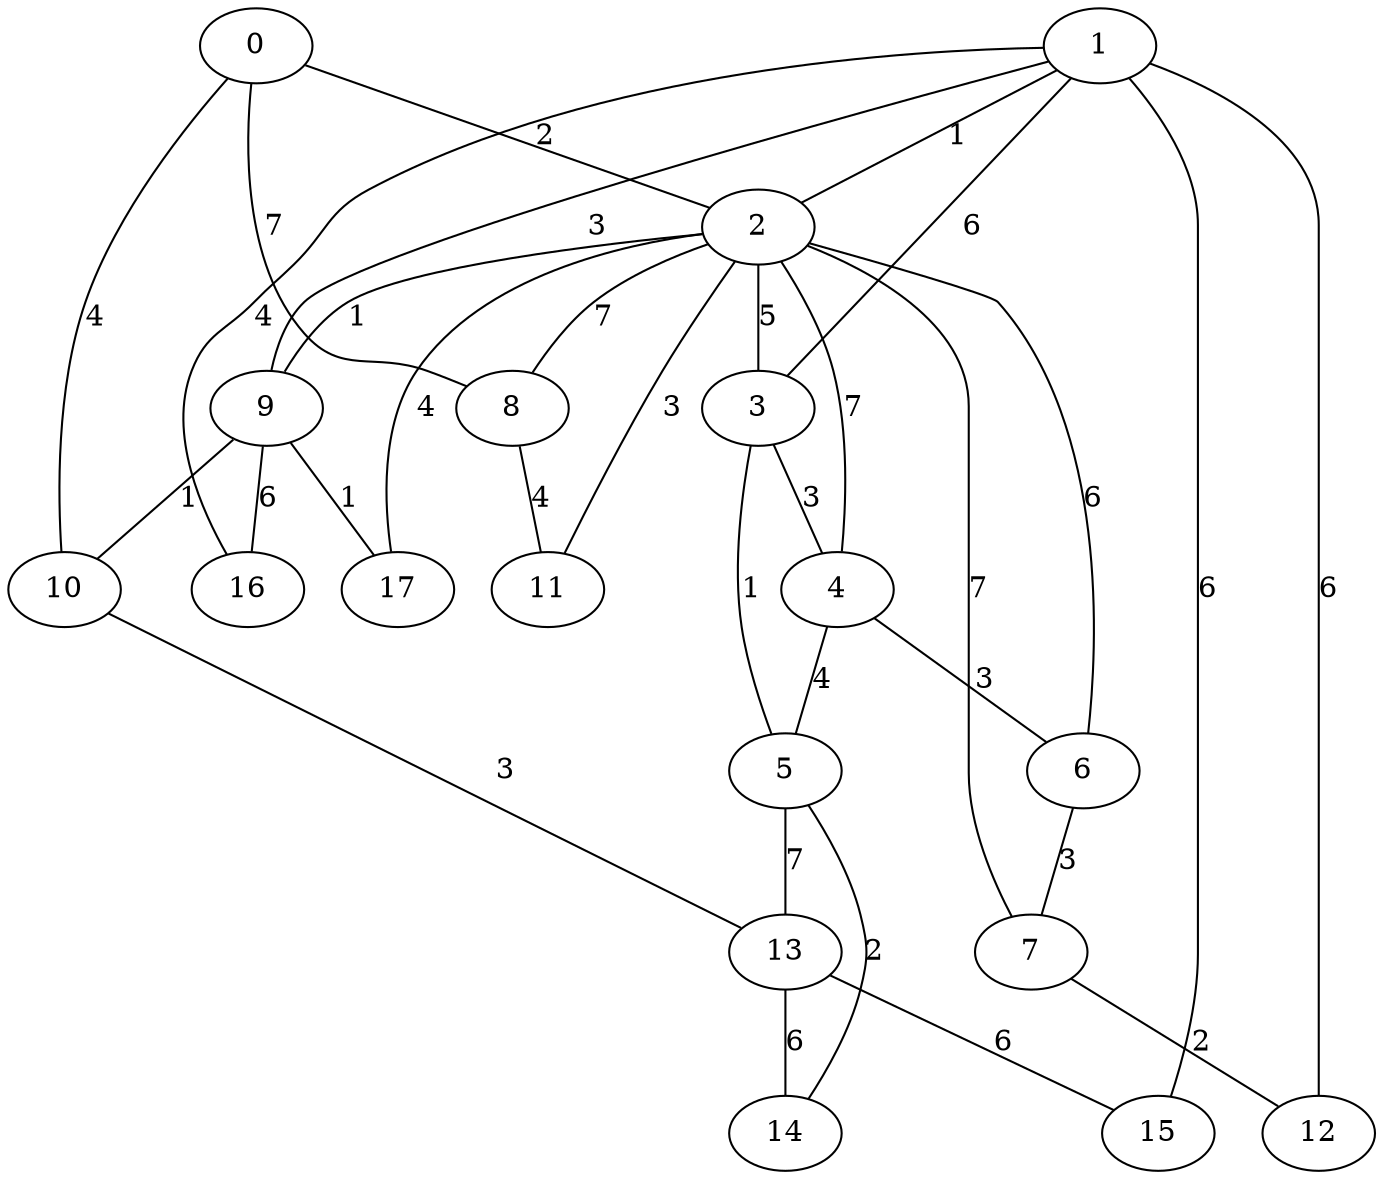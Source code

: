 graph g {
  0 [ base = 1, habit = 4, size = 462, x = 6, y = 8 ]
  1 [ habit = 8, size = 59, x = 6, y = 7 ]
  2 [ habit = 9, size = 470, x = 7, y = 5 ]
  3 [ habit = 6, size = 390, x = 5, y = 3 ]
  4 [ habit = 8, size = 394, x = 6, y = 1 ]
  5 [ habit = 3, size = 170, x = 3, y = 2 ]
  6 [ habit = 6, size = 423, x = 8, y = 2 ]
  7 [ habit = 3, size = 282, x = 10, y = 3 ]
  8 [ habit = 3, size = 349, x = 9, y = 9 ]
  9 [ habit = 6, size = 226, x = 5, y = 7 ]
  10 [ habit = 1, size = 496, x = 3, y = 7 ]
  11 [ habit = 5, size = 290, x = 9, y = 6 ]
  12 [ base = 2, habit = 10, size = 230, x = 10, y = 5 ]
  13 [ habit = 9, size = 223, x = 1, y = 5 ]
  14 [ habit = 3, size = 189, x = 1, y = 2 ]
  15 [ habit = 2, size = 72, x = 2, y = 8 ]
  16 [ habit = 3, size = 198, x = 6, y = 10 ]
  17 [ habit = 1, size = 467, x = 5, y = 5 ]

  0 -- 8 [ label = 7, weight = 7 ]
  0 -- 2 [ label = 2, weight = 2 ]
  0 -- 10 [ label = 4, weight = 4 ]
  1 -- 16 [ label = 4, weight = 4 ]
  1 -- 9 [ label = 3, weight = 3 ]
  1 -- 3 [ label = 6, weight = 6 ]
  1 -- 2 [ label = 1, weight = 1 ]
  1 -- 12 [ label = 6, weight = 6 ]
  1 -- 15 [ label = 6, weight = 6 ]
  2 -- 6 [ label = 6, weight = 6 ]
  2 -- 7 [ label = 7, weight = 7 ]
  2 -- 17 [ label = 4, weight = 4 ]
  2 -- 8 [ label = 7, weight = 7 ]
  2 -- 9 [ label = 1, weight = 1 ]
  2 -- 11 [ label = 3, weight = 3 ]
  2 -- 3 [ label = 5, weight = 5 ]
  2 -- 4 [ label = 7, weight = 7 ]
  3 -- 4 [ label = 3, weight = 3 ]
  3 -- 5 [ label = 1, weight = 1 ]
  4 -- 6 [ label = 3, weight = 3 ]
  4 -- 5 [ label = 4, weight = 4 ]
  5 -- 14 [ label = 2, weight = 2 ]
  5 -- 13 [ label = 7, weight = 7 ]
  6 -- 7 [ label = 3, weight = 3 ]
  7 -- 12 [ label = 2, weight = 2 ]
  8 -- 11 [ label = 4, weight = 4 ]
  9 -- 16 [ label = 6, weight = 6 ]
  9 -- 17 [ label = 1, weight = 1 ]
  9 -- 10 [ label = 1, weight = 1 ]
  10 -- 13 [ label = 3, weight = 3 ]
  13 -- 15 [ label = 6, weight = 6 ]
  13 -- 14 [ label = 6, weight = 6 ]
}
